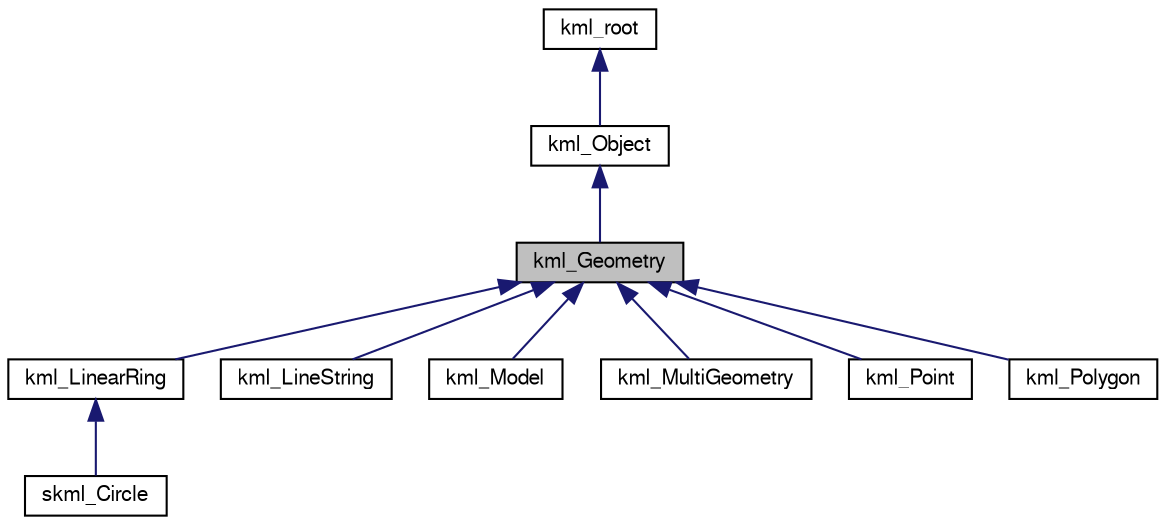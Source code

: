 digraph G
{
  bgcolor="transparent";
  edge [fontname="FreeSans",fontsize=10,labelfontname="FreeSans",labelfontsize=10];
  node [fontname="FreeSans",fontsize=10,shape=record];
  Node1 [label="kml_Geometry",height=0.2,width=0.4,color="black", fillcolor="grey75", style="filled" fontcolor="black"];
  Node2 -> Node1 [dir=back,color="midnightblue",fontsize=10,style="solid",fontname="FreeSans"];
  Node2 [label="kml_Object",height=0.2,width=0.4,color="black",URL="$classkml__Object.html"];
  Node3 -> Node2 [dir=back,color="midnightblue",fontsize=10,style="solid",fontname="FreeSans"];
  Node3 [label="kml_root",height=0.2,width=0.4,color="black",URL="$classkml__root.html",tooltip="hello dsqdqsd sdqsdsqd"];
  Node1 -> Node4 [dir=back,color="midnightblue",fontsize=10,style="solid",fontname="FreeSans"];
  Node4 [label="kml_LinearRing",height=0.2,width=0.4,color="black",URL="$classkml__LinearRing.html",tooltip="&lt;LinearRing&gt;, a closed line string."];
  Node4 -> Node5 [dir=back,color="midnightblue",fontsize=10,style="solid",fontname="FreeSans"];
  Node5 [label="skml_Circle",height=0.2,width=0.4,color="black",URL="$classskml__Circle.html",tooltip="Renders a circle using &lt;LineaRing&gt;."];
  Node1 -> Node6 [dir=back,color="midnightblue",fontsize=10,style="solid",fontname="FreeSans"];
  Node6 [label="kml_LineString",height=0.2,width=0.4,color="black",URL="$classkml__LineString.html",tooltip="&lt;LineString&gt; class."];
  Node1 -> Node7 [dir=back,color="midnightblue",fontsize=10,style="solid",fontname="FreeSans"];
  Node7 [label="kml_Model",height=0.2,width=0.4,color="black",URL="$classkml__Model.html"];
  Node1 -> Node8 [dir=back,color="midnightblue",fontsize=10,style="solid",fontname="FreeSans"];
  Node8 [label="kml_MultiGeometry",height=0.2,width=0.4,color="black",URL="$classkml__MultiGeometry.html"];
  Node1 -> Node9 [dir=back,color="midnightblue",fontsize=10,style="solid",fontname="FreeSans"];
  Node9 [label="kml_Point",height=0.2,width=0.4,color="black",URL="$classkml__Point.html"];
  Node1 -> Node10 [dir=back,color="midnightblue",fontsize=10,style="solid",fontname="FreeSans"];
  Node10 [label="kml_Polygon",height=0.2,width=0.4,color="black",URL="$classkml__Polygon.html"];
}
